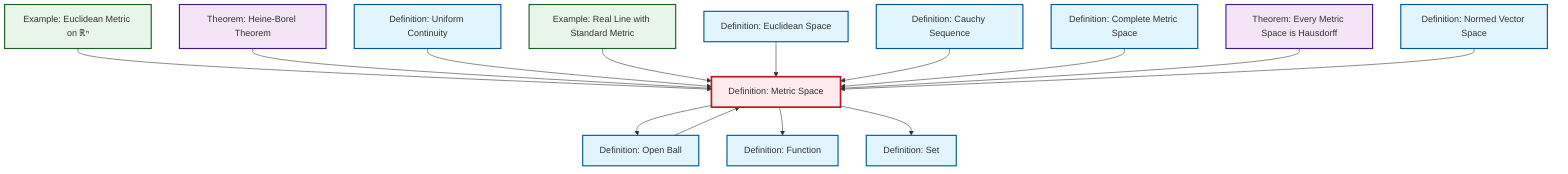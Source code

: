 graph TD
    classDef definition fill:#e1f5fe,stroke:#01579b,stroke-width:2px
    classDef theorem fill:#f3e5f5,stroke:#4a148c,stroke-width:2px
    classDef axiom fill:#fff3e0,stroke:#e65100,stroke-width:2px
    classDef example fill:#e8f5e9,stroke:#1b5e20,stroke-width:2px
    classDef current fill:#ffebee,stroke:#b71c1c,stroke-width:3px
    ex-real-line-metric["Example: Real Line with Standard Metric"]:::example
    def-uniform-continuity["Definition: Uniform Continuity"]:::definition
    def-euclidean-space["Definition: Euclidean Space"]:::definition
    thm-heine-borel["Theorem: Heine-Borel Theorem"]:::theorem
    def-function["Definition: Function"]:::definition
    ex-euclidean-metric["Example: Euclidean Metric on ℝⁿ"]:::example
    def-metric-space["Definition: Metric Space"]:::definition
    def-set["Definition: Set"]:::definition
    thm-metric-hausdorff["Theorem: Every Metric Space is Hausdorff"]:::theorem
    def-complete-metric-space["Definition: Complete Metric Space"]:::definition
    def-normed-vector-space["Definition: Normed Vector Space"]:::definition
    def-open-ball["Definition: Open Ball"]:::definition
    def-cauchy-sequence["Definition: Cauchy Sequence"]:::definition
    ex-euclidean-metric --> def-metric-space
    thm-heine-borel --> def-metric-space
    def-uniform-continuity --> def-metric-space
    def-open-ball --> def-metric-space
    ex-real-line-metric --> def-metric-space
    def-euclidean-space --> def-metric-space
    def-metric-space --> def-open-ball
    def-cauchy-sequence --> def-metric-space
    def-metric-space --> def-function
    def-complete-metric-space --> def-metric-space
    thm-metric-hausdorff --> def-metric-space
    def-normed-vector-space --> def-metric-space
    def-metric-space --> def-set
    class def-metric-space current